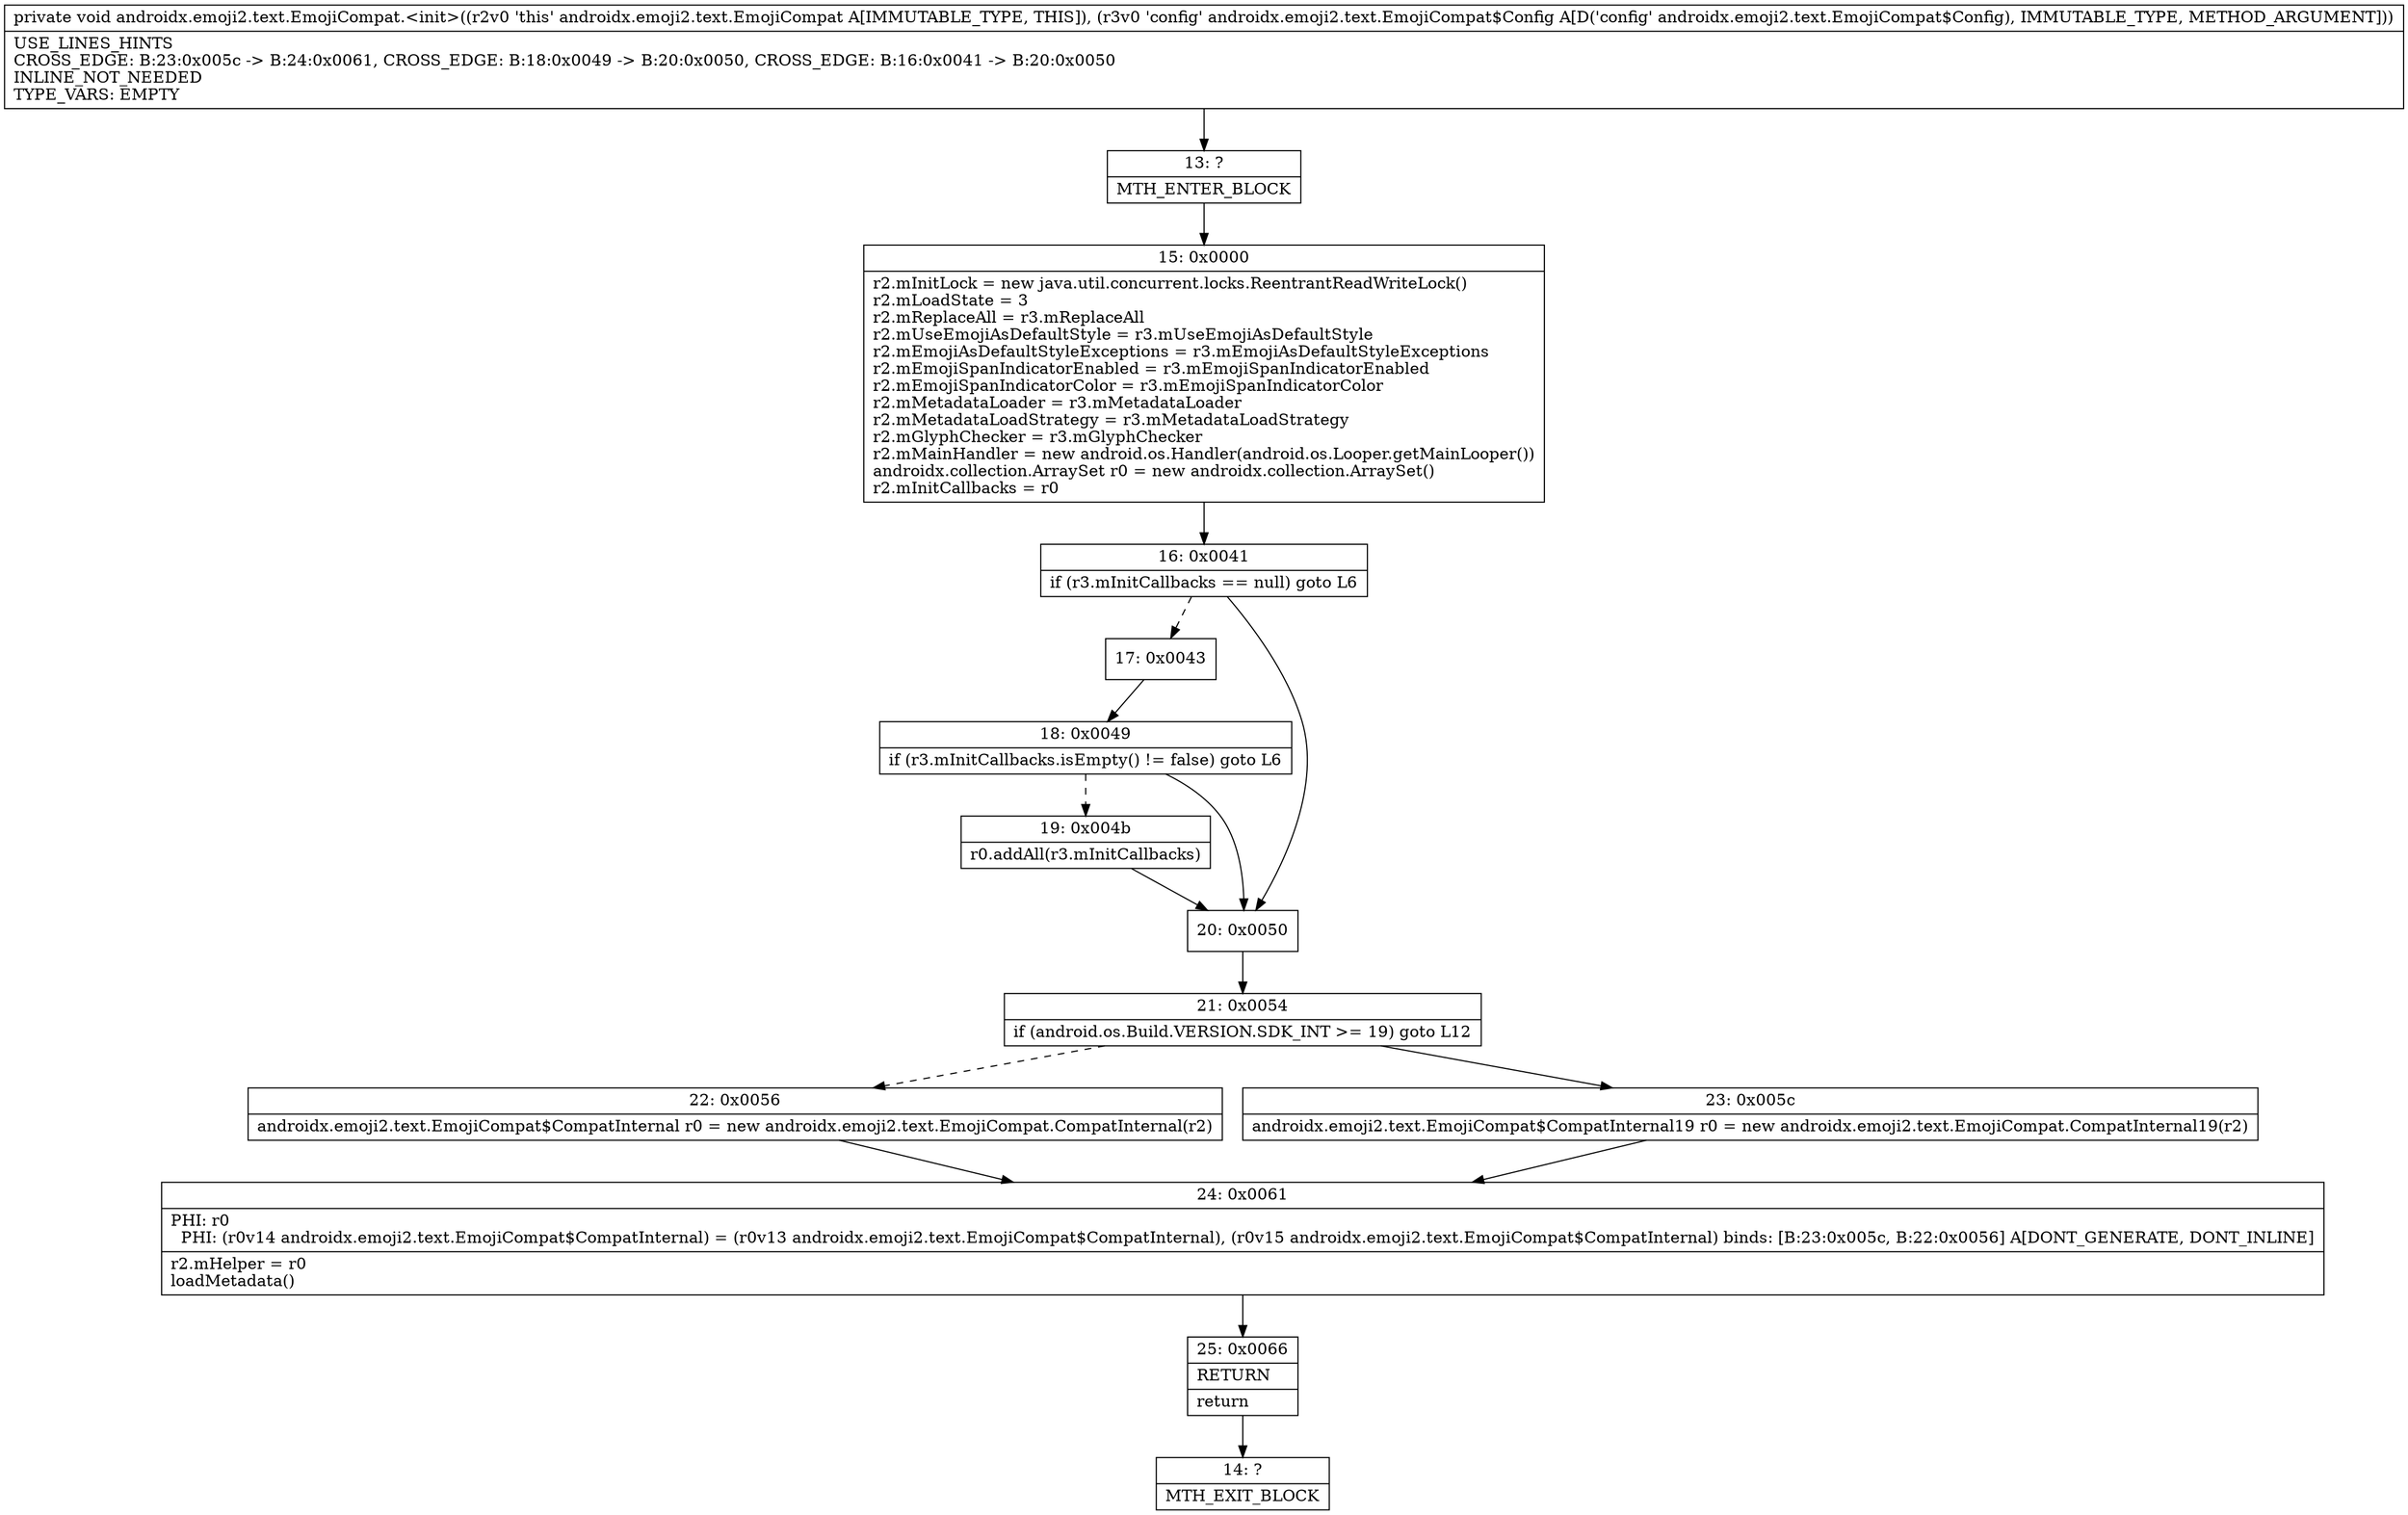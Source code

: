 digraph "CFG forandroidx.emoji2.text.EmojiCompat.\<init\>(Landroidx\/emoji2\/text\/EmojiCompat$Config;)V" {
Node_13 [shape=record,label="{13\:\ ?|MTH_ENTER_BLOCK\l}"];
Node_15 [shape=record,label="{15\:\ 0x0000|r2.mInitLock = new java.util.concurrent.locks.ReentrantReadWriteLock()\lr2.mLoadState = 3\lr2.mReplaceAll = r3.mReplaceAll\lr2.mUseEmojiAsDefaultStyle = r3.mUseEmojiAsDefaultStyle\lr2.mEmojiAsDefaultStyleExceptions = r3.mEmojiAsDefaultStyleExceptions\lr2.mEmojiSpanIndicatorEnabled = r3.mEmojiSpanIndicatorEnabled\lr2.mEmojiSpanIndicatorColor = r3.mEmojiSpanIndicatorColor\lr2.mMetadataLoader = r3.mMetadataLoader\lr2.mMetadataLoadStrategy = r3.mMetadataLoadStrategy\lr2.mGlyphChecker = r3.mGlyphChecker\lr2.mMainHandler = new android.os.Handler(android.os.Looper.getMainLooper())\landroidx.collection.ArraySet r0 = new androidx.collection.ArraySet()\lr2.mInitCallbacks = r0\l}"];
Node_16 [shape=record,label="{16\:\ 0x0041|if (r3.mInitCallbacks == null) goto L6\l}"];
Node_17 [shape=record,label="{17\:\ 0x0043}"];
Node_18 [shape=record,label="{18\:\ 0x0049|if (r3.mInitCallbacks.isEmpty() != false) goto L6\l}"];
Node_19 [shape=record,label="{19\:\ 0x004b|r0.addAll(r3.mInitCallbacks)\l}"];
Node_20 [shape=record,label="{20\:\ 0x0050}"];
Node_21 [shape=record,label="{21\:\ 0x0054|if (android.os.Build.VERSION.SDK_INT \>= 19) goto L12\l}"];
Node_22 [shape=record,label="{22\:\ 0x0056|androidx.emoji2.text.EmojiCompat$CompatInternal r0 = new androidx.emoji2.text.EmojiCompat.CompatInternal(r2)\l}"];
Node_24 [shape=record,label="{24\:\ 0x0061|PHI: r0 \l  PHI: (r0v14 androidx.emoji2.text.EmojiCompat$CompatInternal) = (r0v13 androidx.emoji2.text.EmojiCompat$CompatInternal), (r0v15 androidx.emoji2.text.EmojiCompat$CompatInternal) binds: [B:23:0x005c, B:22:0x0056] A[DONT_GENERATE, DONT_INLINE]\l|r2.mHelper = r0\lloadMetadata()\l}"];
Node_25 [shape=record,label="{25\:\ 0x0066|RETURN\l|return\l}"];
Node_14 [shape=record,label="{14\:\ ?|MTH_EXIT_BLOCK\l}"];
Node_23 [shape=record,label="{23\:\ 0x005c|androidx.emoji2.text.EmojiCompat$CompatInternal19 r0 = new androidx.emoji2.text.EmojiCompat.CompatInternal19(r2)\l}"];
MethodNode[shape=record,label="{private void androidx.emoji2.text.EmojiCompat.\<init\>((r2v0 'this' androidx.emoji2.text.EmojiCompat A[IMMUTABLE_TYPE, THIS]), (r3v0 'config' androidx.emoji2.text.EmojiCompat$Config A[D('config' androidx.emoji2.text.EmojiCompat$Config), IMMUTABLE_TYPE, METHOD_ARGUMENT]))  | USE_LINES_HINTS\lCROSS_EDGE: B:23:0x005c \-\> B:24:0x0061, CROSS_EDGE: B:18:0x0049 \-\> B:20:0x0050, CROSS_EDGE: B:16:0x0041 \-\> B:20:0x0050\lINLINE_NOT_NEEDED\lTYPE_VARS: EMPTY\l}"];
MethodNode -> Node_13;Node_13 -> Node_15;
Node_15 -> Node_16;
Node_16 -> Node_17[style=dashed];
Node_16 -> Node_20;
Node_17 -> Node_18;
Node_18 -> Node_19[style=dashed];
Node_18 -> Node_20;
Node_19 -> Node_20;
Node_20 -> Node_21;
Node_21 -> Node_22[style=dashed];
Node_21 -> Node_23;
Node_22 -> Node_24;
Node_24 -> Node_25;
Node_25 -> Node_14;
Node_23 -> Node_24;
}

